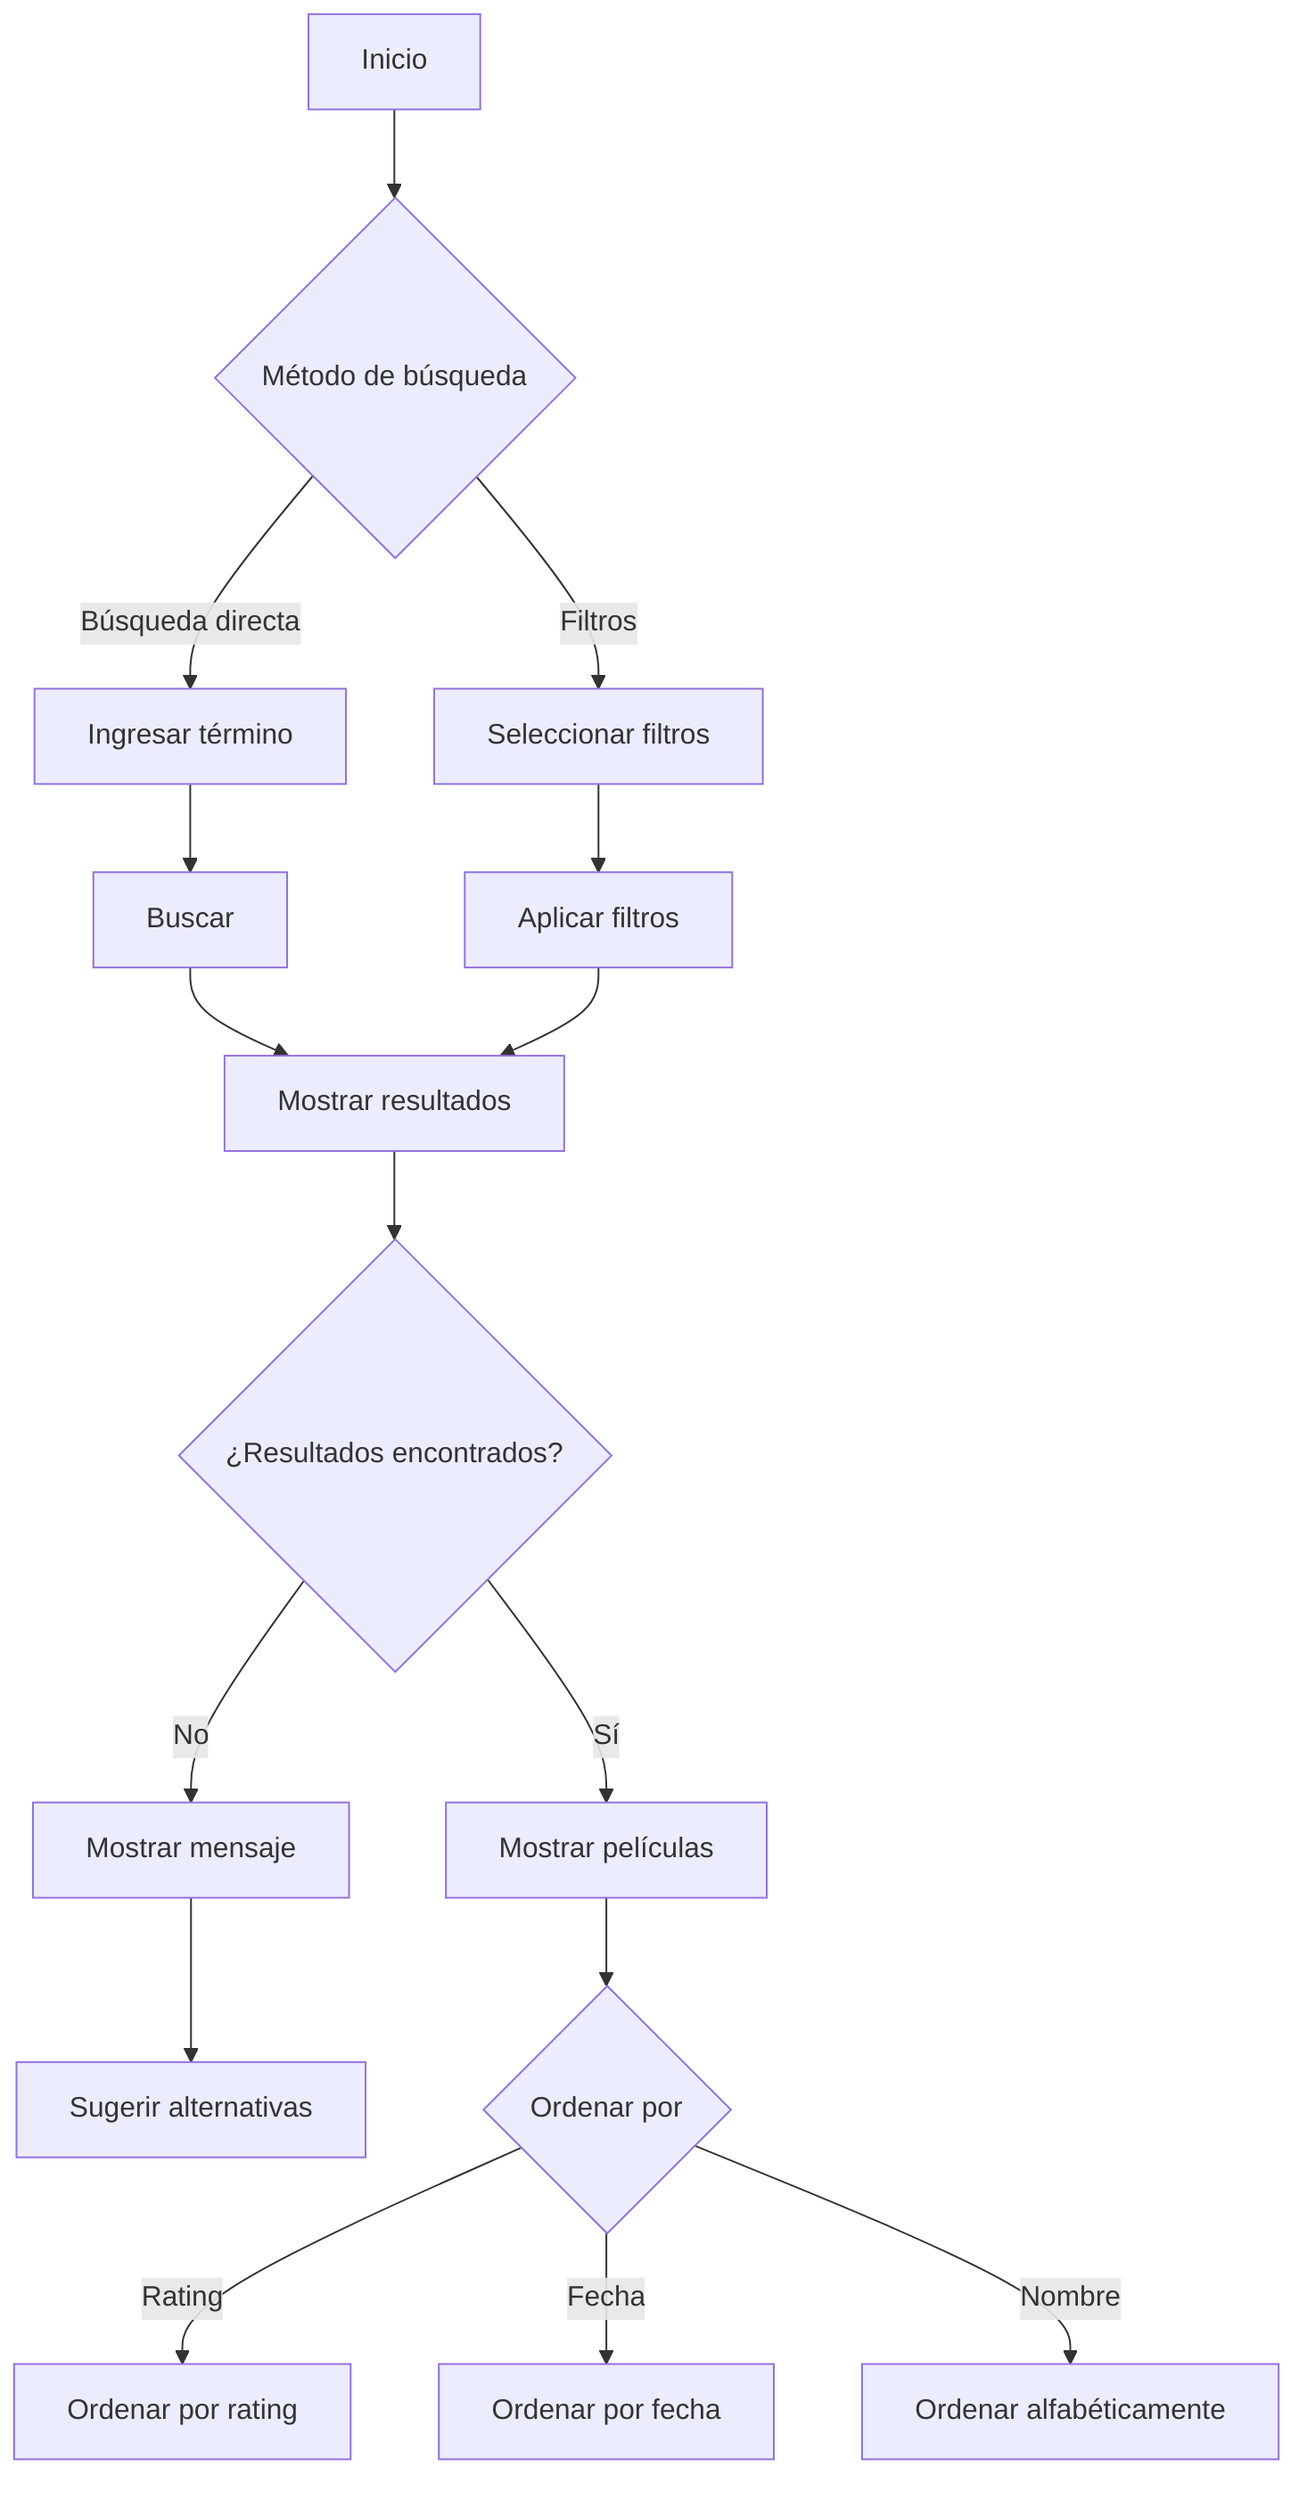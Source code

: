 flowchart TD
    A[Inicio] --> B{Método de búsqueda}
    
    B -->|Búsqueda directa| C[Ingresar término]
    C --> D[Buscar]
    
    B -->|Filtros| E[Seleccionar filtros]
    E --> F[Aplicar filtros]
    
    D --> G[Mostrar resultados]
    F --> G
    
    G --> H{¿Resultados encontrados?}
    H -->|Sí| I[Mostrar películas]
    H -->|No| J[Mostrar mensaje]
    J --> K[Sugerir alternativas]
    
    I --> L{Ordenar por}
    L -->|Rating| M[Ordenar por rating]
    L -->|Fecha| N[Ordenar por fecha]
    L -->|Nombre| O[Ordenar alfabéticamente]